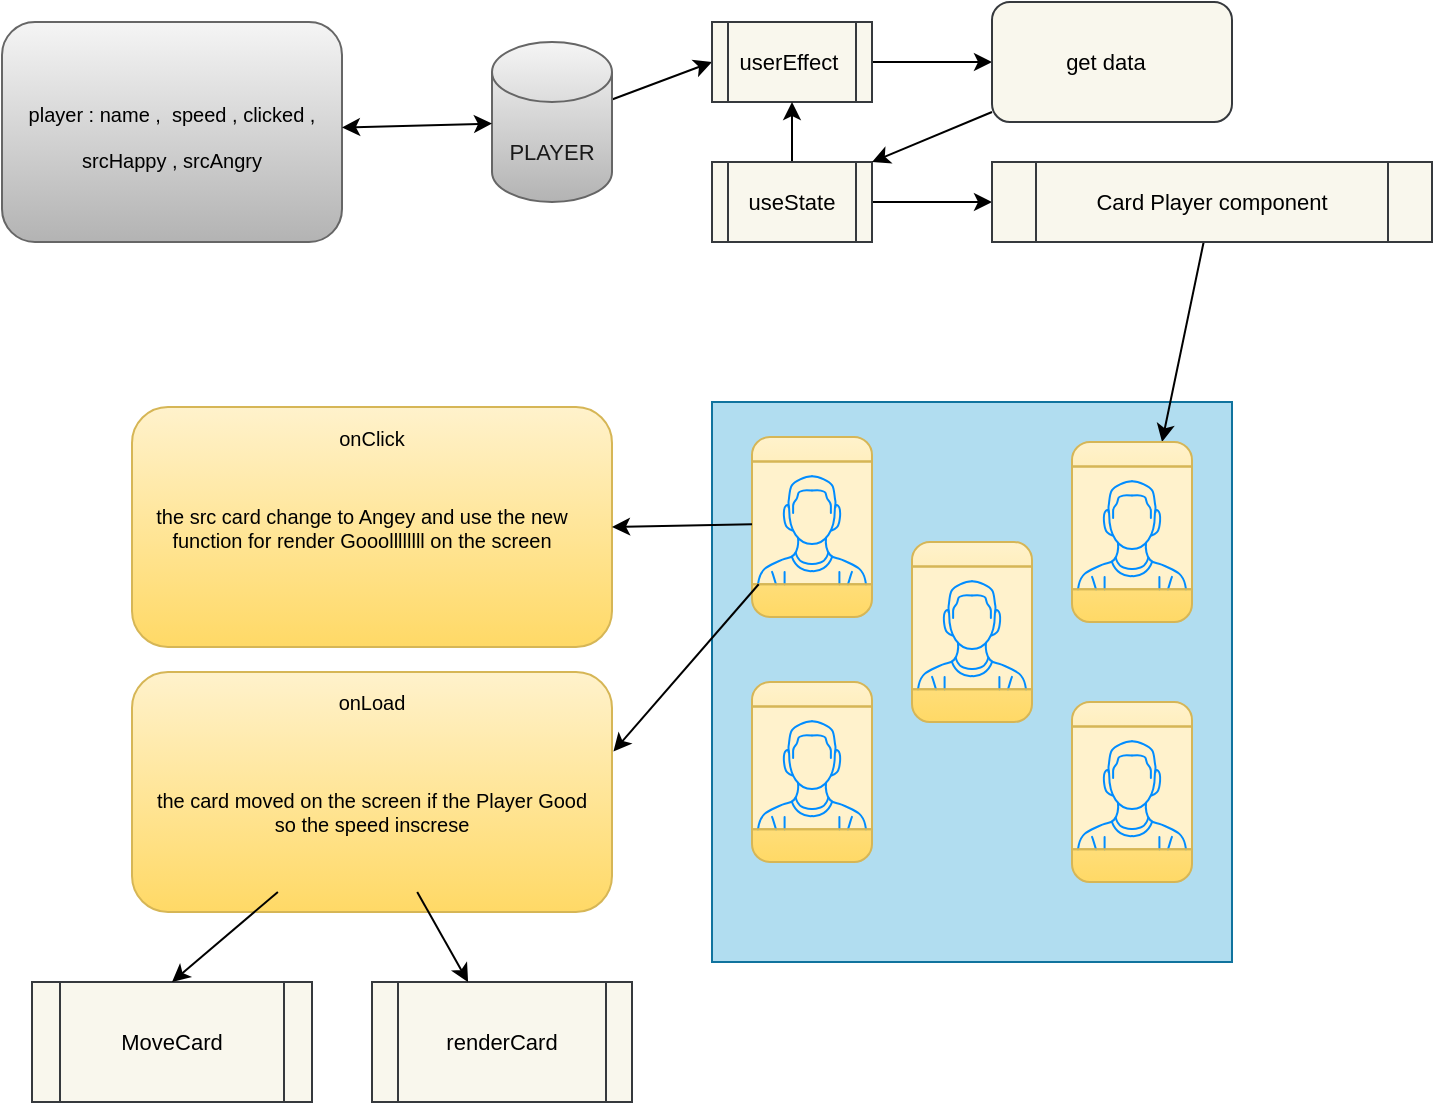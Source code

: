 <mxfile>
    <diagram id="Up8esZIB8XlGiOwTThqJ" name="Page-1">
        <mxGraphModel dx="1136" dy="653" grid="1" gridSize="10" guides="1" tooltips="1" connect="1" arrows="1" fold="1" page="1" pageScale="1" pageWidth="850" pageHeight="1100" math="0" shadow="0">
            <root>
                <mxCell id="0"/>
                <mxCell id="1" parent="0"/>
                <mxCell id="2" value="" style="rounded=0;whiteSpace=wrap;html=1;fillColor=#b1ddf0;strokeColor=#10739e;" vertex="1" parent="1">
                    <mxGeometry x="390" y="260" width="260" height="280" as="geometry"/>
                </mxCell>
                <mxCell id="29" style="edgeStyle=none;html=1;entryX=0;entryY=0.5;entryDx=0;entryDy=0;fontSize=11;fontColor=#000000;" edge="1" parent="1" source="21" target="22">
                    <mxGeometry relative="1" as="geometry"/>
                </mxCell>
                <mxCell id="21" value="&lt;font color=&quot;#1a1a1a&quot; style=&quot;font-size: 11px;&quot;&gt;PLAYER&lt;/font&gt;" style="shape=cylinder3;whiteSpace=wrap;html=1;boundedLbl=1;backgroundOutline=1;size=15;fontSize=19;fillColor=#f5f5f5;gradientColor=#b3b3b3;strokeColor=#666666;" vertex="1" parent="1">
                    <mxGeometry x="280" y="80" width="60" height="80" as="geometry"/>
                </mxCell>
                <mxCell id="25" value="" style="edgeStyle=none;html=1;fontSize=11;fontColor=#000000;" edge="1" parent="1" source="22" target="24">
                    <mxGeometry relative="1" as="geometry"/>
                </mxCell>
                <mxCell id="22" value="&lt;font color=&quot;#000000&quot;&gt;userEffect&amp;nbsp;&lt;/font&gt;" style="shape=process;whiteSpace=wrap;html=1;backgroundOutline=1;labelBackgroundColor=none;fontSize=11;fillColor=#f9f7ed;strokeColor=#36393d;" vertex="1" parent="1">
                    <mxGeometry x="390" y="70" width="80" height="40" as="geometry"/>
                </mxCell>
                <mxCell id="28" value="" style="edgeStyle=none;html=1;fontSize=11;fontColor=#000000;" edge="1" parent="1" source="23">
                    <mxGeometry relative="1" as="geometry">
                        <mxPoint x="530" y="160" as="targetPoint"/>
                    </mxGeometry>
                </mxCell>
                <mxCell id="84" value="" style="edgeStyle=none;html=1;fontSize=10;fontColor=#000000;" edge="1" parent="1" source="23" target="22">
                    <mxGeometry relative="1" as="geometry"/>
                </mxCell>
                <mxCell id="23" value="&lt;font color=&quot;#000000&quot;&gt;useState&lt;/font&gt;" style="shape=process;whiteSpace=wrap;html=1;backgroundOutline=1;labelBackgroundColor=none;fontSize=11;fillColor=#f9f7ed;strokeColor=#36393d;" vertex="1" parent="1">
                    <mxGeometry x="390" y="140" width="80" height="40" as="geometry"/>
                </mxCell>
                <mxCell id="30" style="edgeStyle=none;html=1;entryX=1;entryY=0;entryDx=0;entryDy=0;fontSize=11;fontColor=#000000;" edge="1" parent="1" source="24" target="23">
                    <mxGeometry relative="1" as="geometry"/>
                </mxCell>
                <mxCell id="24" value="&lt;font color=&quot;#000000&quot;&gt;get data&amp;nbsp;&amp;nbsp;&lt;/font&gt;" style="rounded=1;whiteSpace=wrap;html=1;fontSize=11;fillColor=#f9f7ed;strokeColor=#36393d;labelBackgroundColor=none;" vertex="1" parent="1">
                    <mxGeometry x="530" y="60" width="120" height="60" as="geometry"/>
                </mxCell>
                <mxCell id="36" style="edgeStyle=none;html=1;entryX=0.75;entryY=0;entryDx=0;entryDy=0;fontSize=10;fontColor=#000000;" edge="1" parent="1" source="31" target="72">
                    <mxGeometry relative="1" as="geometry">
                        <mxPoint x="542.5" y="270" as="targetPoint"/>
                    </mxGeometry>
                </mxCell>
                <mxCell id="31" value="&lt;font color=&quot;#000000&quot;&gt;Card Player component&lt;/font&gt;" style="shape=process;whiteSpace=wrap;html=1;backgroundOutline=1;labelBackgroundColor=none;fontSize=11;fillColor=#f9f7ed;strokeColor=#36393d;" vertex="1" parent="1">
                    <mxGeometry x="530" y="140" width="220" height="40" as="geometry"/>
                </mxCell>
                <mxCell id="32" value="&lt;font style=&quot;font-size: 10px;&quot; color=&quot;#000000&quot;&gt;player : name ,&amp;nbsp; speed , clicked , srcHappy , srcAngry&lt;br&gt;&lt;/font&gt;" style="rounded=1;whiteSpace=wrap;html=1;fontSize=19;fillColor=#f5f5f5;strokeColor=#666666;gradientColor=#b3b3b3;" vertex="1" parent="1">
                    <mxGeometry x="35" y="70" width="170" height="110" as="geometry"/>
                </mxCell>
                <mxCell id="35" value="" style="endArrow=classic;startArrow=classic;html=1;fontSize=10;fontColor=#000000;" edge="1" parent="1" source="32" target="21">
                    <mxGeometry width="50" height="50" relative="1" as="geometry">
                        <mxPoint x="380" y="280" as="sourcePoint"/>
                        <mxPoint x="430" y="230" as="targetPoint"/>
                    </mxGeometry>
                </mxCell>
                <mxCell id="42" value="" style="group" vertex="1" connectable="0" parent="1">
                    <mxGeometry x="100" y="262.5" width="240" height="120" as="geometry"/>
                </mxCell>
                <mxCell id="38" value="" style="whiteSpace=wrap;html=1;fillColor=#fff2cc;strokeColor=#d6b656;rounded=1;gradientColor=#ffd966;" vertex="1" parent="42">
                    <mxGeometry width="240" height="120" as="geometry"/>
                </mxCell>
                <mxCell id="40" value="onClick" style="text;html=1;strokeColor=none;fillColor=none;align=center;verticalAlign=middle;whiteSpace=wrap;rounded=0;labelBackgroundColor=none;fontSize=10;fontColor=#000000;" vertex="1" parent="42">
                    <mxGeometry x="90" width="60" height="30" as="geometry"/>
                </mxCell>
                <mxCell id="41" value="the src card change to Angey and use the new function for render Gooollllllll on the screen" style="text;html=1;strokeColor=none;fillColor=none;align=center;verticalAlign=middle;whiteSpace=wrap;rounded=0;labelBackgroundColor=none;fontSize=10;fontColor=#000000;" vertex="1" parent="42">
                    <mxGeometry x="10" y="30" width="210" height="60" as="geometry"/>
                </mxCell>
                <mxCell id="43" value="" style="group;rotation=90;" vertex="1" connectable="0" parent="1">
                    <mxGeometry x="100" y="395" width="240" height="120" as="geometry"/>
                </mxCell>
                <mxCell id="44" value="" style="whiteSpace=wrap;html=1;fillColor=#fff2cc;strokeColor=#d6b656;rounded=1;gradientColor=#ffd966;" vertex="1" parent="43">
                    <mxGeometry width="240" height="120" as="geometry"/>
                </mxCell>
                <mxCell id="45" value="onLoad" style="text;html=1;strokeColor=none;fillColor=none;align=center;verticalAlign=middle;whiteSpace=wrap;rounded=0;labelBackgroundColor=none;fontSize=10;fontColor=#000000;" vertex="1" parent="43">
                    <mxGeometry x="90" width="60" height="30" as="geometry"/>
                </mxCell>
                <mxCell id="46" value="the card moved on the screen if the Player Good so the speed inscrese" style="text;html=1;strokeColor=none;fillColor=none;align=center;verticalAlign=middle;whiteSpace=wrap;rounded=0;labelBackgroundColor=none;fontSize=10;fontColor=#000000;" vertex="1" parent="43">
                    <mxGeometry x="10" y="30" width="220" height="80" as="geometry"/>
                </mxCell>
                <mxCell id="55" value="" style="group" vertex="1" connectable="0" parent="1">
                    <mxGeometry x="410" y="277.5" width="60" height="90" as="geometry"/>
                </mxCell>
                <mxCell id="56" value="" style="rounded=1;whiteSpace=wrap;html=1;fillColor=#fff2cc;gradientColor=#ffd966;strokeColor=#d6b656;" vertex="1" parent="55">
                    <mxGeometry width="60" height="90" as="geometry"/>
                </mxCell>
                <mxCell id="57" value="" style="verticalLabelPosition=bottom;shadow=0;dashed=0;align=center;html=1;verticalAlign=top;strokeWidth=1;shape=mxgraph.mockup.containers.userMale;strokeColor=#d6b656;strokeColor2=#008cff;fontSize=7;fillColor=#fff2cc;gradientColor=#ffd966;" vertex="1" parent="55">
                    <mxGeometry y="12.273" width="60" height="61.364" as="geometry"/>
                </mxCell>
                <mxCell id="58" style="edgeStyle=none;html=1;entryX=1;entryY=0.5;entryDx=0;entryDy=0;fontSize=10;fontColor=#000000;" edge="1" parent="1" source="57" target="38">
                    <mxGeometry relative="1" as="geometry"/>
                </mxCell>
                <mxCell id="61" style="edgeStyle=none;html=1;entryX=1.003;entryY=0.331;entryDx=0;entryDy=0;entryPerimeter=0;fontSize=10;fontColor=#000000;" edge="1" parent="1" source="57" target="44">
                    <mxGeometry relative="1" as="geometry"/>
                </mxCell>
                <mxCell id="65" value="" style="group" vertex="1" connectable="0" parent="1">
                    <mxGeometry x="490" y="330" width="60" height="90" as="geometry"/>
                </mxCell>
                <mxCell id="66" value="" style="rounded=1;whiteSpace=wrap;html=1;fillColor=#fff2cc;gradientColor=#ffd966;strokeColor=#d6b656;" vertex="1" parent="65">
                    <mxGeometry width="60" height="90" as="geometry"/>
                </mxCell>
                <mxCell id="67" value="" style="verticalLabelPosition=bottom;shadow=0;dashed=0;align=center;html=1;verticalAlign=top;strokeWidth=1;shape=mxgraph.mockup.containers.userMale;strokeColor=#d6b656;strokeColor2=#008cff;fontSize=7;fillColor=#fff2cc;gradientColor=#ffd966;" vertex="1" parent="65">
                    <mxGeometry y="12.273" width="60" height="61.364" as="geometry"/>
                </mxCell>
                <mxCell id="68" value="" style="group" vertex="1" connectable="0" parent="1">
                    <mxGeometry x="410" y="400" width="60" height="90" as="geometry"/>
                </mxCell>
                <mxCell id="69" value="" style="rounded=1;whiteSpace=wrap;html=1;fillColor=#fff2cc;gradientColor=#ffd966;strokeColor=#d6b656;" vertex="1" parent="68">
                    <mxGeometry width="60" height="90" as="geometry"/>
                </mxCell>
                <mxCell id="70" value="" style="verticalLabelPosition=bottom;shadow=0;dashed=0;align=center;html=1;verticalAlign=top;strokeWidth=1;shape=mxgraph.mockup.containers.userMale;strokeColor=#d6b656;strokeColor2=#008cff;fontSize=7;fillColor=#fff2cc;gradientColor=#ffd966;" vertex="1" parent="68">
                    <mxGeometry y="12.273" width="60" height="61.364" as="geometry"/>
                </mxCell>
                <mxCell id="71" value="" style="group" vertex="1" connectable="0" parent="1">
                    <mxGeometry x="570" y="280" width="60" height="90" as="geometry"/>
                </mxCell>
                <mxCell id="72" value="" style="rounded=1;whiteSpace=wrap;html=1;fillColor=#fff2cc;gradientColor=#ffd966;strokeColor=#d6b656;" vertex="1" parent="71">
                    <mxGeometry width="60" height="90" as="geometry"/>
                </mxCell>
                <mxCell id="73" value="" style="verticalLabelPosition=bottom;shadow=0;dashed=0;align=center;html=1;verticalAlign=top;strokeWidth=1;shape=mxgraph.mockup.containers.userMale;strokeColor=#d6b656;strokeColor2=#008cff;fontSize=7;fillColor=#fff2cc;gradientColor=#ffd966;" vertex="1" parent="71">
                    <mxGeometry y="12.273" width="60" height="61.364" as="geometry"/>
                </mxCell>
                <mxCell id="74" value="" style="group" vertex="1" connectable="0" parent="1">
                    <mxGeometry x="570" y="410" width="60" height="90" as="geometry"/>
                </mxCell>
                <mxCell id="75" value="" style="rounded=1;whiteSpace=wrap;html=1;fillColor=#fff2cc;gradientColor=#ffd966;strokeColor=#d6b656;" vertex="1" parent="74">
                    <mxGeometry width="60" height="90" as="geometry"/>
                </mxCell>
                <mxCell id="76" value="" style="verticalLabelPosition=bottom;shadow=0;dashed=0;align=center;html=1;verticalAlign=top;strokeWidth=1;shape=mxgraph.mockup.containers.userMale;strokeColor=#d6b656;strokeColor2=#008cff;fontSize=7;fillColor=#fff2cc;gradientColor=#ffd966;" vertex="1" parent="74">
                    <mxGeometry y="12.273" width="60" height="61.364" as="geometry"/>
                </mxCell>
                <mxCell id="85" value="&lt;font color=&quot;#000000&quot;&gt;MoveCard&lt;/font&gt;" style="shape=process;whiteSpace=wrap;html=1;backgroundOutline=1;labelBackgroundColor=none;fontSize=11;fillColor=#f9f7ed;strokeColor=#36393d;" vertex="1" parent="1">
                    <mxGeometry x="50" y="550" width="140" height="60" as="geometry"/>
                </mxCell>
                <mxCell id="86" value="&lt;font color=&quot;#000000&quot;&gt;renderCard&lt;/font&gt;" style="shape=process;whiteSpace=wrap;html=1;backgroundOutline=1;labelBackgroundColor=none;fontSize=11;fillColor=#f9f7ed;strokeColor=#36393d;" vertex="1" parent="1">
                    <mxGeometry x="220" y="550" width="130" height="60" as="geometry"/>
                </mxCell>
                <mxCell id="87" style="edgeStyle=none;html=1;fontSize=10;fontColor=#000000;" edge="1" parent="1" source="46" target="86">
                    <mxGeometry relative="1" as="geometry"/>
                </mxCell>
                <mxCell id="88" style="edgeStyle=none;html=1;entryX=0.5;entryY=0;entryDx=0;entryDy=0;fontSize=10;fontColor=#000000;" edge="1" parent="1" source="46" target="85">
                    <mxGeometry relative="1" as="geometry"/>
                </mxCell>
            </root>
        </mxGraphModel>
    </diagram>
</mxfile>